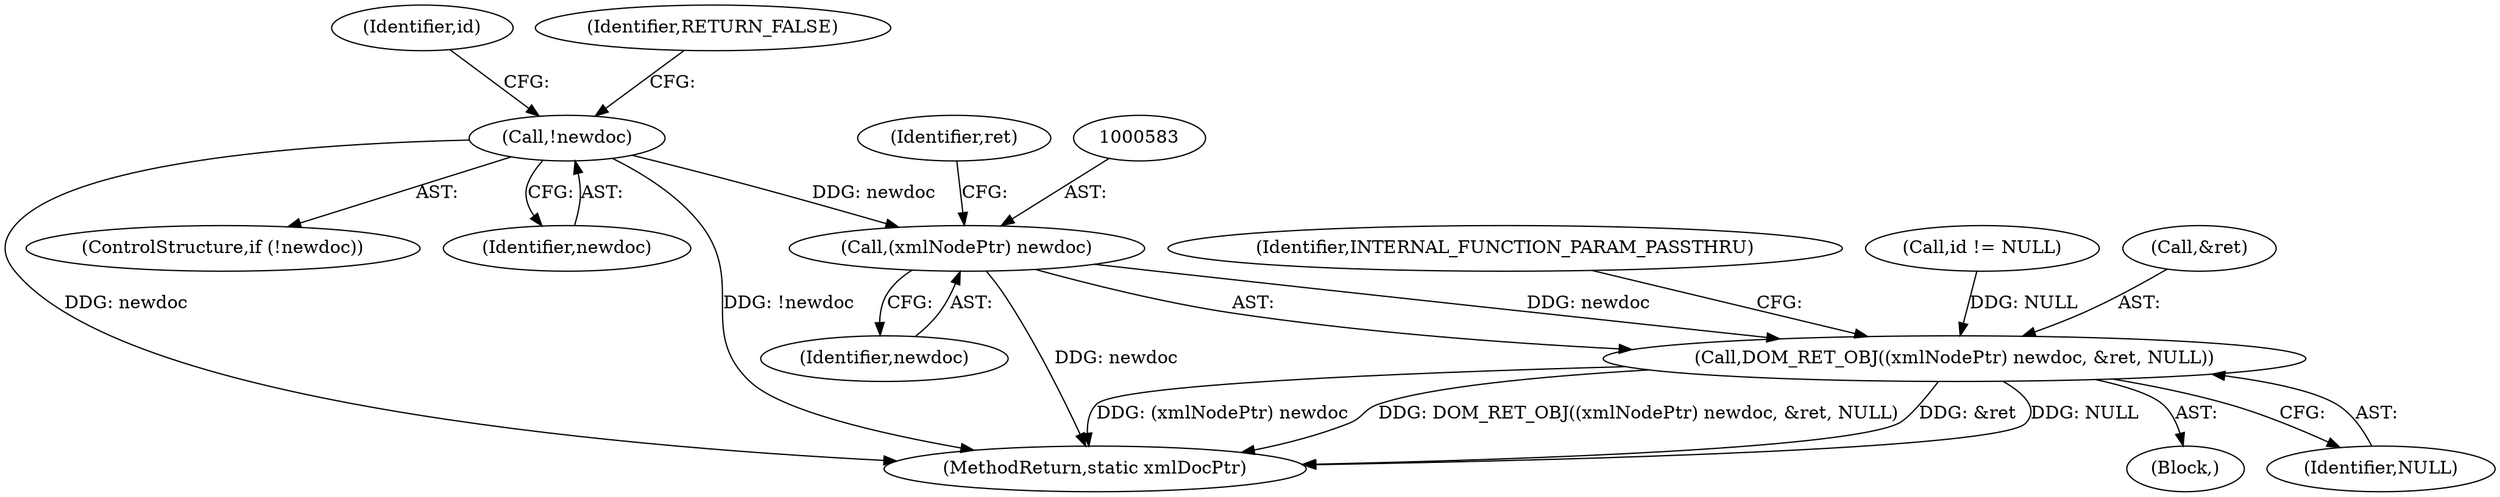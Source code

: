 digraph "0_php_4435b9142ff9813845d5c97ab29a5d637bedb257@pointer" {
"1000582" [label="(Call,(xmlNodePtr) newdoc)"];
"1000513" [label="(Call,!newdoc)"];
"1000581" [label="(Call,DOM_RET_OBJ((xmlNodePtr) newdoc, &ret, NULL))"];
"1000584" [label="(Identifier,newdoc)"];
"1000586" [label="(Identifier,ret)"];
"1000587" [label="(Identifier,NULL)"];
"1000590" [label="(Identifier,INTERNAL_FUNCTION_PARAM_PASSTHRU)"];
"1000513" [label="(Call,!newdoc)"];
"1001428" [label="(MethodReturn,static xmlDocPtr)"];
"1000512" [label="(ControlStructure,if (!newdoc))"];
"1000514" [label="(Identifier,newdoc)"];
"1000518" [label="(Identifier,id)"];
"1000580" [label="(Block,)"];
"1000515" [label="(Identifier,RETURN_FALSE)"];
"1000517" [label="(Call,id != NULL)"];
"1000585" [label="(Call,&ret)"];
"1000581" [label="(Call,DOM_RET_OBJ((xmlNodePtr) newdoc, &ret, NULL))"];
"1000582" [label="(Call,(xmlNodePtr) newdoc)"];
"1000582" -> "1000581"  [label="AST: "];
"1000582" -> "1000584"  [label="CFG: "];
"1000583" -> "1000582"  [label="AST: "];
"1000584" -> "1000582"  [label="AST: "];
"1000586" -> "1000582"  [label="CFG: "];
"1000582" -> "1001428"  [label="DDG: newdoc"];
"1000582" -> "1000581"  [label="DDG: newdoc"];
"1000513" -> "1000582"  [label="DDG: newdoc"];
"1000513" -> "1000512"  [label="AST: "];
"1000513" -> "1000514"  [label="CFG: "];
"1000514" -> "1000513"  [label="AST: "];
"1000515" -> "1000513"  [label="CFG: "];
"1000518" -> "1000513"  [label="CFG: "];
"1000513" -> "1001428"  [label="DDG: !newdoc"];
"1000513" -> "1001428"  [label="DDG: newdoc"];
"1000581" -> "1000580"  [label="AST: "];
"1000581" -> "1000587"  [label="CFG: "];
"1000585" -> "1000581"  [label="AST: "];
"1000587" -> "1000581"  [label="AST: "];
"1000590" -> "1000581"  [label="CFG: "];
"1000581" -> "1001428"  [label="DDG: NULL"];
"1000581" -> "1001428"  [label="DDG: (xmlNodePtr) newdoc"];
"1000581" -> "1001428"  [label="DDG: DOM_RET_OBJ((xmlNodePtr) newdoc, &ret, NULL)"];
"1000581" -> "1001428"  [label="DDG: &ret"];
"1000517" -> "1000581"  [label="DDG: NULL"];
}
